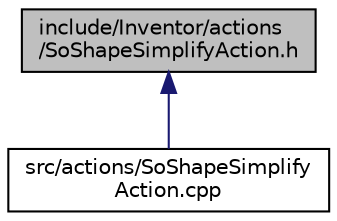 digraph "include/Inventor/actions/SoShapeSimplifyAction.h"
{
 // LATEX_PDF_SIZE
  edge [fontname="Helvetica",fontsize="10",labelfontname="Helvetica",labelfontsize="10"];
  node [fontname="Helvetica",fontsize="10",shape=record];
  Node1 [label="include/Inventor/actions\l/SoShapeSimplifyAction.h",height=0.2,width=0.4,color="black", fillcolor="grey75", style="filled", fontcolor="black",tooltip=" "];
  Node1 -> Node2 [dir="back",color="midnightblue",fontsize="10",style="solid",fontname="Helvetica"];
  Node2 [label="src/actions/SoShapeSimplify\lAction.cpp",height=0.2,width=0.4,color="black", fillcolor="white", style="filled",URL="$SoShapeSimplifyAction_8cpp.html",tooltip=" "];
}
